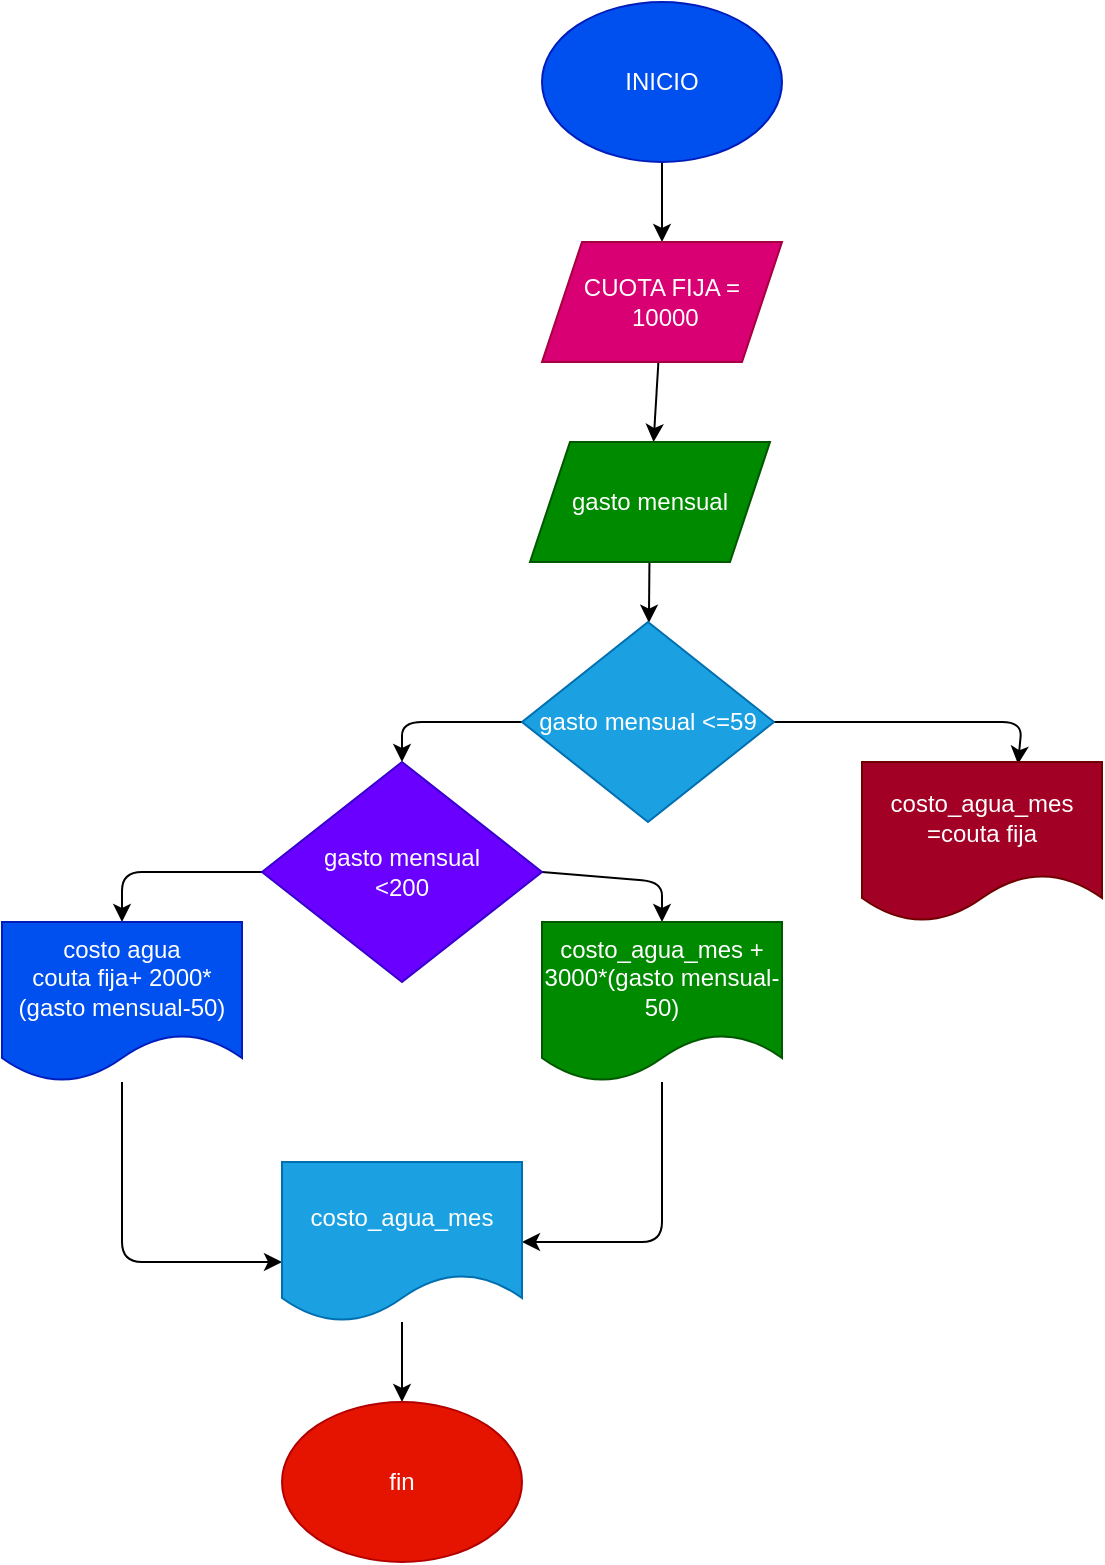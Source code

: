 <mxfile>
    <diagram id="Zlm12ZpP6a7QTajAO5oo" name="Página-1">
        <mxGraphModel dx="662" dy="411" grid="1" gridSize="10" guides="1" tooltips="1" connect="1" arrows="1" fold="1" page="1" pageScale="1" pageWidth="827" pageHeight="1169" math="0" shadow="0">
            <root>
                <mxCell id="0"/>
                <mxCell id="1" parent="0"/>
                <mxCell id="5" value="" style="edgeStyle=none;html=1;" edge="1" parent="1" source="3" target="4">
                    <mxGeometry relative="1" as="geometry"/>
                </mxCell>
                <mxCell id="3" value="INICIO" style="ellipse;whiteSpace=wrap;html=1;fillColor=#0050ef;fontColor=#ffffff;strokeColor=#001DBC;" vertex="1" parent="1">
                    <mxGeometry x="360" y="20" width="120" height="80" as="geometry"/>
                </mxCell>
                <mxCell id="7" value="" style="edgeStyle=none;html=1;" edge="1" parent="1" source="4" target="6">
                    <mxGeometry relative="1" as="geometry"/>
                </mxCell>
                <mxCell id="4" value="CUOTA FIJA =&lt;br&gt;&amp;nbsp;10000" style="shape=parallelogram;perimeter=parallelogramPerimeter;whiteSpace=wrap;html=1;fixedSize=1;fillColor=#d80073;fontColor=#ffffff;strokeColor=#A50040;" vertex="1" parent="1">
                    <mxGeometry x="360" y="140" width="120" height="60" as="geometry"/>
                </mxCell>
                <mxCell id="9" value="" style="edgeStyle=none;html=1;" edge="1" parent="1" source="6" target="8">
                    <mxGeometry relative="1" as="geometry"/>
                </mxCell>
                <mxCell id="6" value="gasto mensual" style="shape=parallelogram;perimeter=parallelogramPerimeter;whiteSpace=wrap;html=1;fixedSize=1;fillColor=#008a00;fontColor=#ffffff;strokeColor=#005700;" vertex="1" parent="1">
                    <mxGeometry x="354" y="240" width="120" height="60" as="geometry"/>
                </mxCell>
                <mxCell id="11" style="edgeStyle=none;html=1;entryX=0.65;entryY=0.013;entryDx=0;entryDy=0;entryPerimeter=0;" edge="1" parent="1" source="8" target="10">
                    <mxGeometry relative="1" as="geometry">
                        <Array as="points">
                            <mxPoint x="600" y="380"/>
                        </Array>
                    </mxGeometry>
                </mxCell>
                <mxCell id="17" style="edgeStyle=none;html=1;entryX=0.5;entryY=0;entryDx=0;entryDy=0;" edge="1" parent="1" source="8" target="12">
                    <mxGeometry relative="1" as="geometry">
                        <Array as="points">
                            <mxPoint x="290" y="380"/>
                        </Array>
                    </mxGeometry>
                </mxCell>
                <mxCell id="8" value="gasto mensual &amp;lt;=59" style="rhombus;whiteSpace=wrap;html=1;fillColor=#1ba1e2;fontColor=#ffffff;strokeColor=#006EAF;" vertex="1" parent="1">
                    <mxGeometry x="350" y="330" width="126" height="100" as="geometry"/>
                </mxCell>
                <mxCell id="10" value="costo_agua_mes&lt;br&gt;=couta fija" style="shape=document;whiteSpace=wrap;html=1;boundedLbl=1;fillColor=#a20025;fontColor=#ffffff;strokeColor=#6F0000;" vertex="1" parent="1">
                    <mxGeometry x="520" y="400" width="120" height="80" as="geometry"/>
                </mxCell>
                <mxCell id="18" style="edgeStyle=none;html=1;entryX=0.5;entryY=0;entryDx=0;entryDy=0;" edge="1" parent="1" source="12" target="14">
                    <mxGeometry relative="1" as="geometry">
                        <Array as="points">
                            <mxPoint x="150" y="455"/>
                        </Array>
                    </mxGeometry>
                </mxCell>
                <mxCell id="19" style="edgeStyle=none;html=1;entryX=0.5;entryY=0;entryDx=0;entryDy=0;exitX=1;exitY=0.5;exitDx=0;exitDy=0;" edge="1" parent="1" source="12" target="13">
                    <mxGeometry relative="1" as="geometry">
                        <Array as="points">
                            <mxPoint x="420" y="460"/>
                        </Array>
                    </mxGeometry>
                </mxCell>
                <mxCell id="12" value="gasto mensual&lt;br&gt;&amp;lt;200" style="rhombus;whiteSpace=wrap;html=1;fillColor=#6a00ff;fontColor=#ffffff;strokeColor=#3700CC;" vertex="1" parent="1">
                    <mxGeometry x="220" y="400" width="140" height="110" as="geometry"/>
                </mxCell>
                <mxCell id="20" style="edgeStyle=none;html=1;entryX=1;entryY=0.5;entryDx=0;entryDy=0;" edge="1" parent="1" source="13" target="15">
                    <mxGeometry relative="1" as="geometry">
                        <Array as="points">
                            <mxPoint x="420" y="640"/>
                        </Array>
                    </mxGeometry>
                </mxCell>
                <mxCell id="13" value="costo_agua_mes +&lt;br&gt;3000*(gasto mensual-&lt;br&gt;50)" style="shape=document;whiteSpace=wrap;html=1;boundedLbl=1;fillColor=#008a00;fontColor=#ffffff;strokeColor=#005700;" vertex="1" parent="1">
                    <mxGeometry x="360" y="480" width="120" height="80" as="geometry"/>
                </mxCell>
                <mxCell id="21" style="edgeStyle=none;html=1;entryX=0;entryY=0.625;entryDx=0;entryDy=0;entryPerimeter=0;" edge="1" parent="1" source="14" target="15">
                    <mxGeometry relative="1" as="geometry">
                        <Array as="points">
                            <mxPoint x="150" y="650"/>
                        </Array>
                    </mxGeometry>
                </mxCell>
                <mxCell id="14" value="costo agua&lt;br&gt;couta fija+ 2000*&lt;br&gt;(gasto mensual-50)" style="shape=document;whiteSpace=wrap;html=1;boundedLbl=1;fillColor=#0050ef;fontColor=#ffffff;strokeColor=#001DBC;" vertex="1" parent="1">
                    <mxGeometry x="90" y="480" width="120" height="80" as="geometry"/>
                </mxCell>
                <mxCell id="22" value="" style="edgeStyle=none;html=1;" edge="1" parent="1" source="15" target="16">
                    <mxGeometry relative="1" as="geometry"/>
                </mxCell>
                <mxCell id="15" value="costo_agua_mes" style="shape=document;whiteSpace=wrap;html=1;boundedLbl=1;fillColor=#1ba1e2;fontColor=#ffffff;strokeColor=#006EAF;" vertex="1" parent="1">
                    <mxGeometry x="230" y="600" width="120" height="80" as="geometry"/>
                </mxCell>
                <mxCell id="16" value="fin" style="ellipse;whiteSpace=wrap;html=1;fillColor=#e51400;fontColor=#ffffff;strokeColor=#B20000;" vertex="1" parent="1">
                    <mxGeometry x="230" y="720" width="120" height="80" as="geometry"/>
                </mxCell>
            </root>
        </mxGraphModel>
    </diagram>
</mxfile>